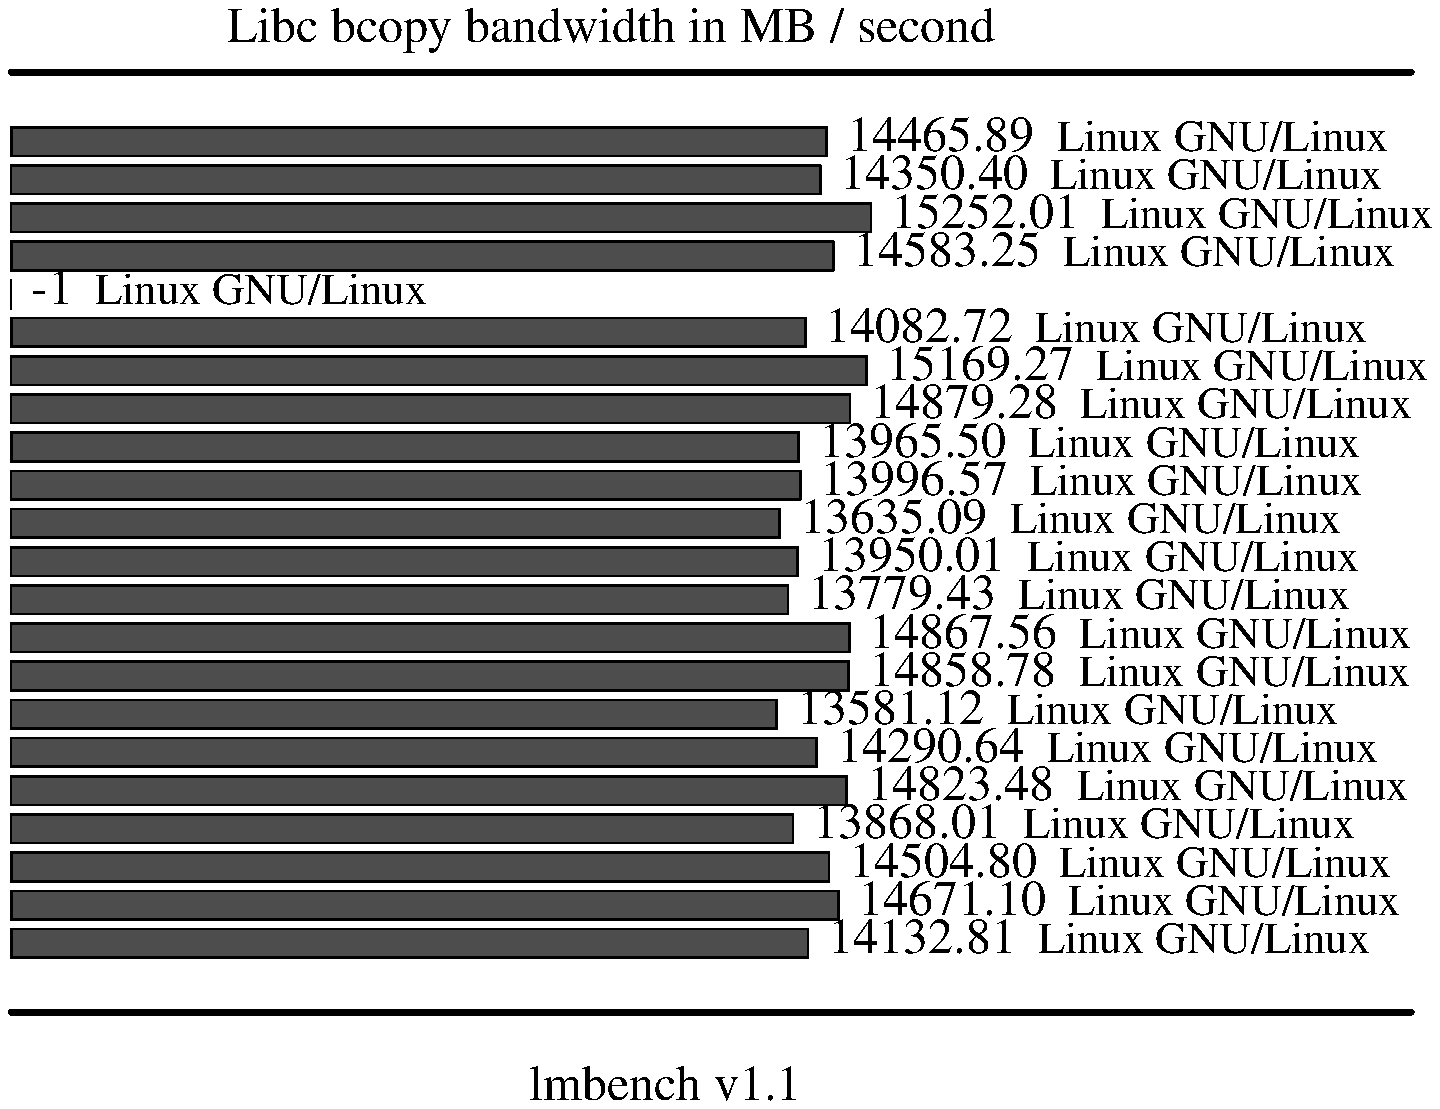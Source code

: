 .sp .75i
.po .23i
.ft R
.ps 16
.vs 21
.ce 100
\s+2Libc bcopy bandwidth in MB / second\s0
.ce 0
.vs 
.PS
.ps 16
.vs 11
[
# Variables, tweek these.
	fillval = .12		# default fill value boxes
	xsize = 4.3		# width of the graph
	ysize = 4.2		# height of the graph
	n = 22
	boxpercent = 75 / 100
	gap = xsize / n * (1 - boxpercent)
	maxdata = 15252.01
	yscale = ysize / maxdata
	xscale = xsize / maxdata

# Draw the graph borders 
	O:	box invis ht ysize wid xsize
boxht = ysize / n * boxpercent
box fill .7 wid 14465.89 * xscale with .nw at O.nw - (0, gap /2 + 0 * (ysize/n))
"\s+214465.89\s0  Linux GNU/Linux" ljust at last box.e + .1,0
box fill .7 wid 14350.40 * xscale with .nw at O.nw - (0, gap /2 + 1 * (ysize/n))
"\s+214350.40\s0  Linux GNU/Linux" ljust at last box.e + .1,0
box fill .7 wid 15252.01 * xscale with .nw at O.nw - (0, gap /2 + 2 * (ysize/n))
"\s+215252.01\s0  Linux GNU/Linux" ljust at last box.e + .1,0
box fill .7 wid 14583.25 * xscale with .nw at O.nw - (0, gap /2 + 3 * (ysize/n))
"\s+214583.25\s0  Linux GNU/Linux" ljust at last box.e + .1,0
box fill .7 wid -1 * xscale with .nw at O.nw - (0, gap /2 + 4 * (ysize/n))
"\s+2-1\s0  Linux GNU/Linux" ljust at last box.e + .1,0
box fill .7 wid 14082.72 * xscale with .nw at O.nw - (0, gap /2 + 5 * (ysize/n))
"\s+214082.72\s0  Linux GNU/Linux" ljust at last box.e + .1,0
box fill .7 wid 15169.27 * xscale with .nw at O.nw - (0, gap /2 + 6 * (ysize/n))
"\s+215169.27\s0  Linux GNU/Linux" ljust at last box.e + .1,0
box fill .7 wid 14879.28 * xscale with .nw at O.nw - (0, gap /2 + 7 * (ysize/n))
"\s+214879.28\s0  Linux GNU/Linux" ljust at last box.e + .1,0
box fill .7 wid 13965.50 * xscale with .nw at O.nw - (0, gap /2 + 8 * (ysize/n))
"\s+213965.50\s0  Linux GNU/Linux" ljust at last box.e + .1,0
box fill .7 wid 13996.57 * xscale with .nw at O.nw - (0, gap /2 + 9 * (ysize/n))
"\s+213996.57\s0  Linux GNU/Linux" ljust at last box.e + .1,0
box fill .7 wid 13635.09 * xscale with .nw at O.nw - (0, gap /2 + 10 * (ysize/n))
"\s+213635.09\s0  Linux GNU/Linux" ljust at last box.e + .1,0
box fill .7 wid 13950.01 * xscale with .nw at O.nw - (0, gap /2 + 11 * (ysize/n))
"\s+213950.01\s0  Linux GNU/Linux" ljust at last box.e + .1,0
box fill .7 wid 13779.43 * xscale with .nw at O.nw - (0, gap /2 + 12 * (ysize/n))
"\s+213779.43\s0  Linux GNU/Linux" ljust at last box.e + .1,0
box fill .7 wid 14867.56 * xscale with .nw at O.nw - (0, gap /2 + 13 * (ysize/n))
"\s+214867.56\s0  Linux GNU/Linux" ljust at last box.e + .1,0
box fill .7 wid 14858.78 * xscale with .nw at O.nw - (0, gap /2 + 14 * (ysize/n))
"\s+214858.78\s0  Linux GNU/Linux" ljust at last box.e + .1,0
box fill .7 wid 13581.12 * xscale with .nw at O.nw - (0, gap /2 + 15 * (ysize/n))
"\s+213581.12\s0  Linux GNU/Linux" ljust at last box.e + .1,0
box fill .7 wid 14290.64 * xscale with .nw at O.nw - (0, gap /2 + 16 * (ysize/n))
"\s+214290.64\s0  Linux GNU/Linux" ljust at last box.e + .1,0
box fill .7 wid 14823.48 * xscale with .nw at O.nw - (0, gap /2 + 17 * (ysize/n))
"\s+214823.48\s0  Linux GNU/Linux" ljust at last box.e + .1,0
box fill .7 wid 13868.01 * xscale with .nw at O.nw - (0, gap /2 + 18 * (ysize/n))
"\s+213868.01\s0  Linux GNU/Linux" ljust at last box.e + .1,0
box fill .7 wid 14504.80 * xscale with .nw at O.nw - (0, gap /2 + 19 * (ysize/n))
"\s+214504.80\s0  Linux GNU/Linux" ljust at last box.e + .1,0
box fill .7 wid 14671.10 * xscale with .nw at O.nw - (0, gap /2 + 20 * (ysize/n))
"\s+214671.10\s0  Linux GNU/Linux" ljust at last box.e + .1,0
box fill .7 wid 14132.81 * xscale with .nw at O.nw - (0, gap /2 + 21 * (ysize/n))
"\s+214132.81\s0  Linux GNU/Linux" ljust at last box.e + .1,0
]
box invis wid last [].wid + .5 ht last [].ht + .5 with .nw at last [].nw + (-.25, .25)
move to last [].nw + 0,.25
line thick 2 right 7
move to last [].sw - 0,.25
line thick 2 right 7
.PE
.ft
.ps
.vs
.po
.po .5i
.ft R
.ps 16
.vs 21
.sp .5
.ce 100
\s+2lmbench v1.1\s0
.po
.ft
.ps
.vs
.ce 0
